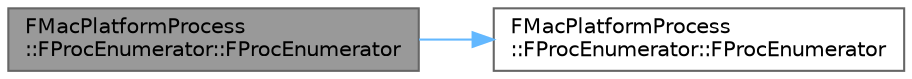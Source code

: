 digraph "FMacPlatformProcess::FProcEnumerator::FProcEnumerator"
{
 // INTERACTIVE_SVG=YES
 // LATEX_PDF_SIZE
  bgcolor="transparent";
  edge [fontname=Helvetica,fontsize=10,labelfontname=Helvetica,labelfontsize=10];
  node [fontname=Helvetica,fontsize=10,shape=box,height=0.2,width=0.4];
  rankdir="LR";
  Node1 [id="Node000001",label="FMacPlatformProcess\l::FProcEnumerator::FProcEnumerator",height=0.2,width=0.4,color="gray40", fillcolor="grey60", style="filled", fontcolor="black",tooltip=" "];
  Node1 -> Node2 [id="edge1_Node000001_Node000002",color="steelblue1",style="solid",tooltip=" "];
  Node2 [id="Node000002",label="FMacPlatformProcess\l::FProcEnumerator::FProcEnumerator",height=0.2,width=0.4,color="grey40", fillcolor="white", style="filled",URL="$d3/daa/classFMacPlatformProcess_1_1FProcEnumerator.html#af16ecc92a1e40d617f91c32b5acbbdc2",tooltip=" "];
}
